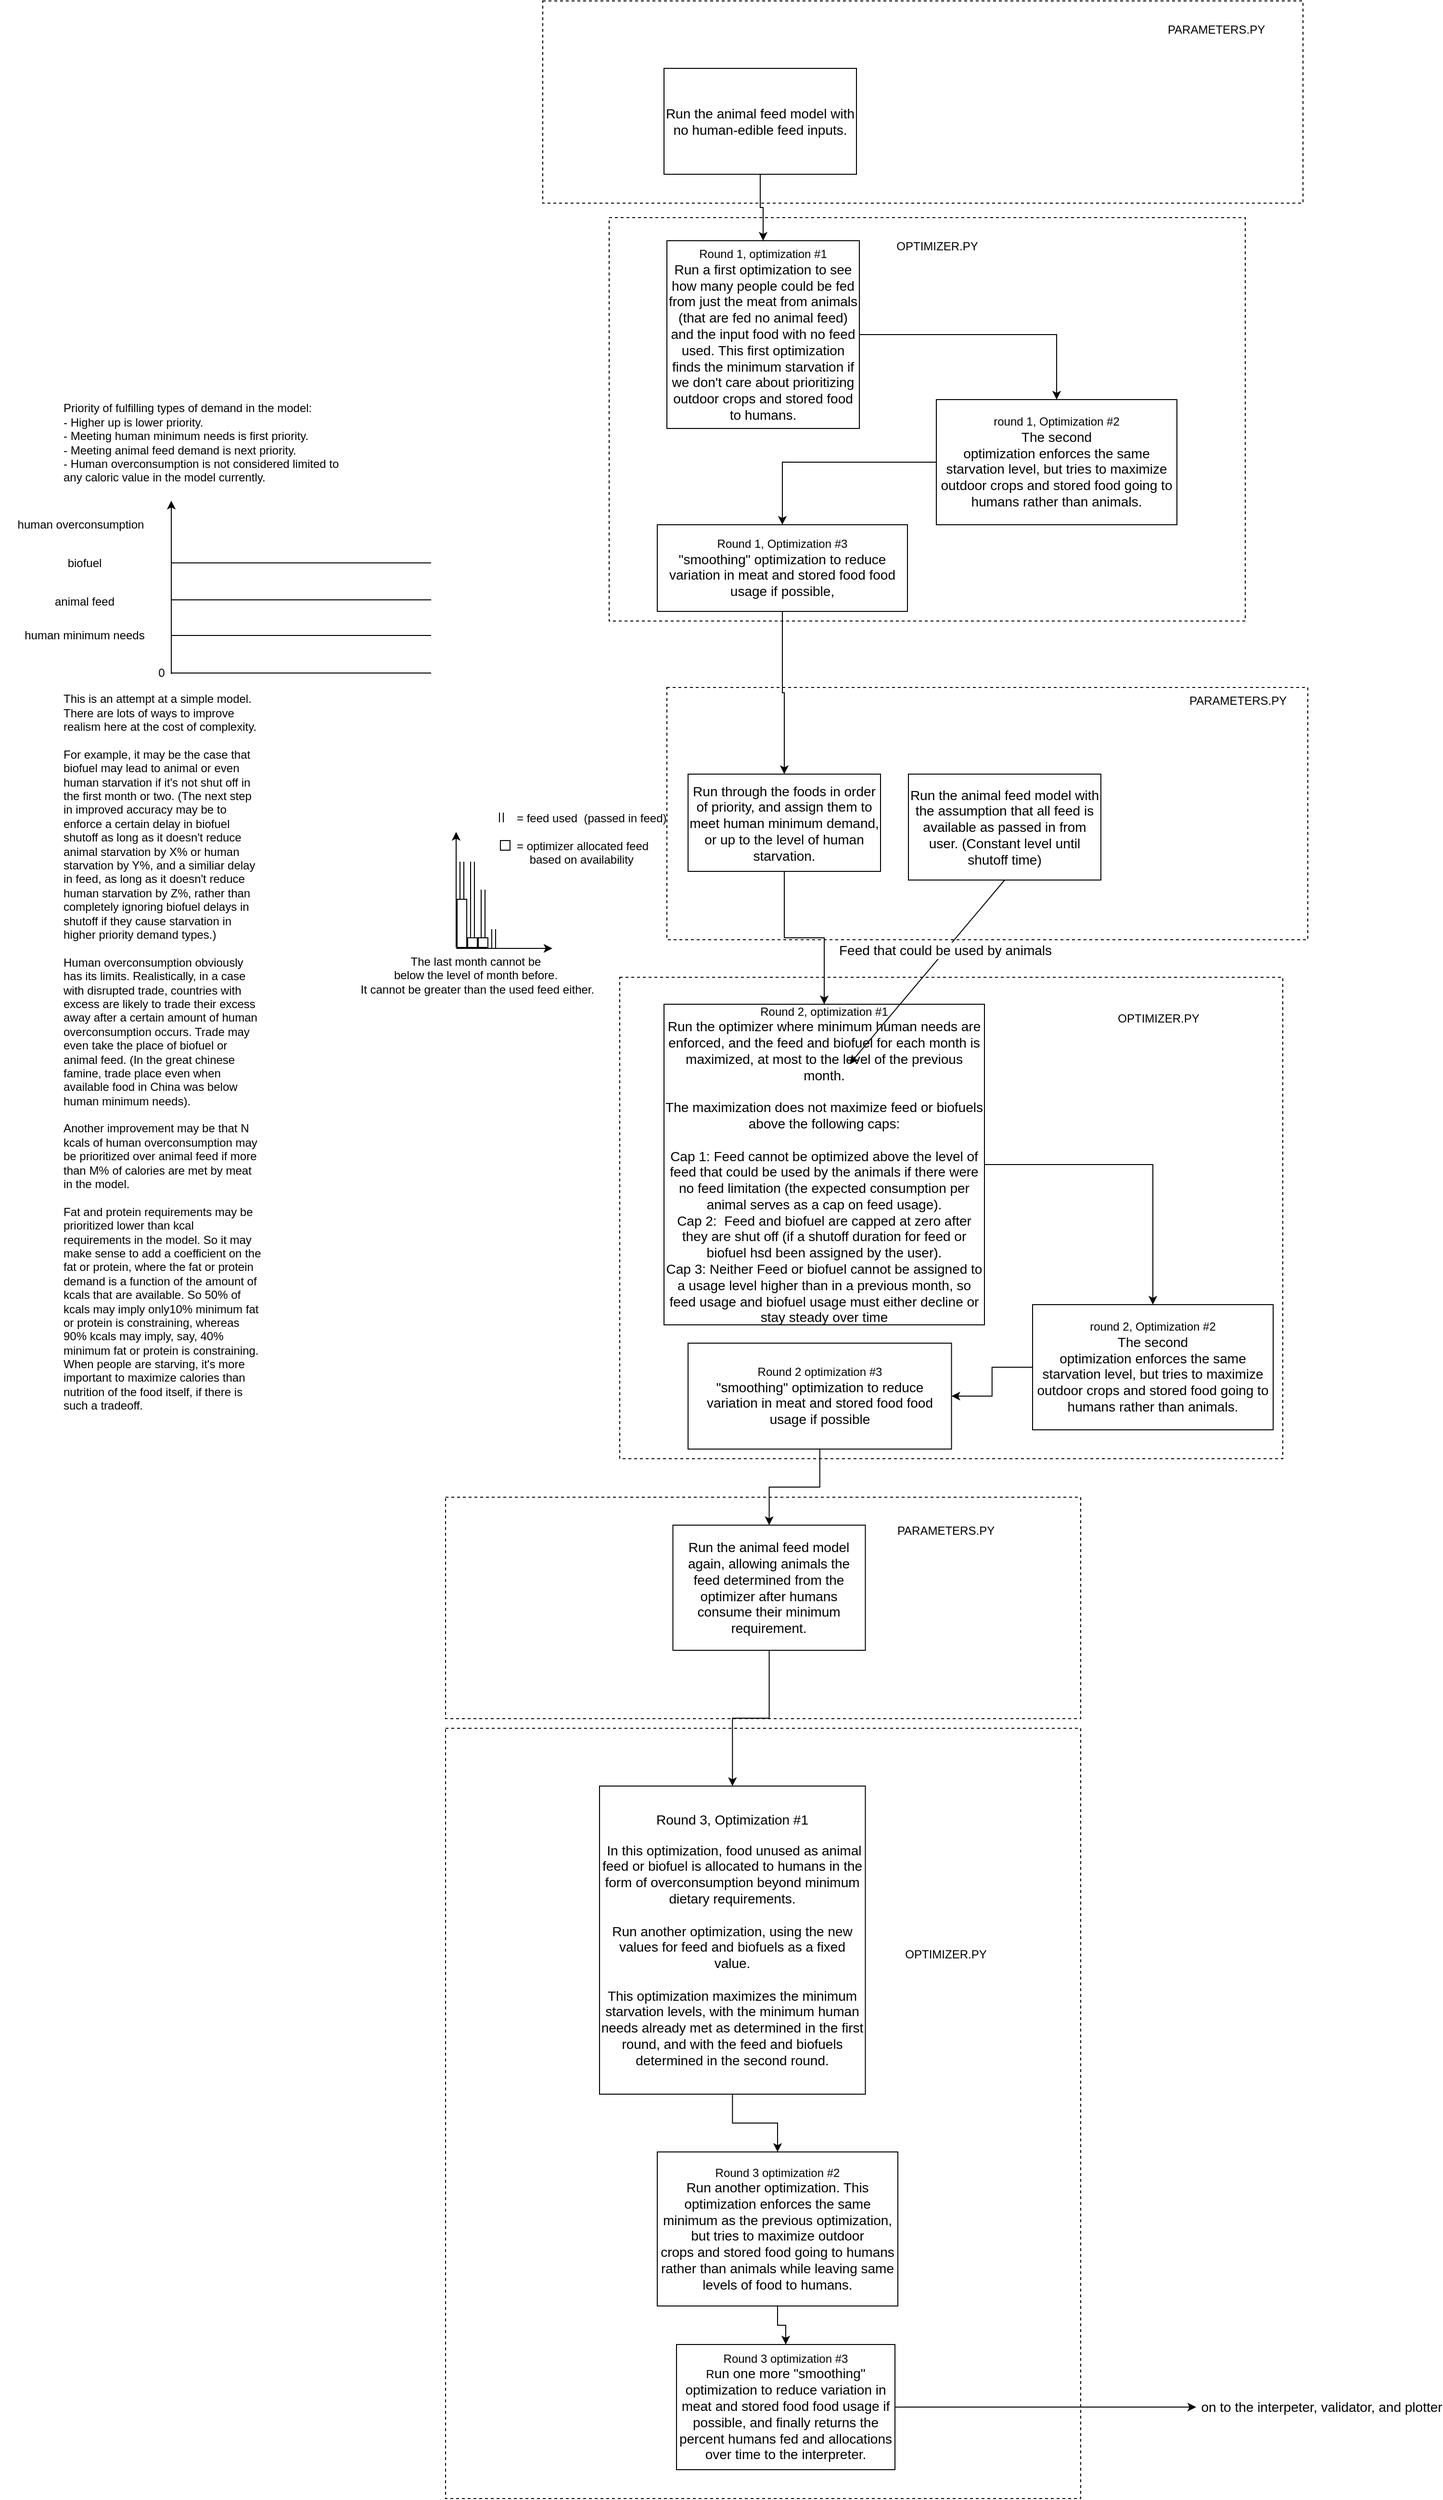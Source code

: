 <mxfile version="22.1.16" type="github">
  <diagram name="Page-1" id="jVV0RAuZTFDPRcbFIyok">
    <mxGraphModel dx="1670" dy="3119" grid="1" gridSize="10" guides="1" tooltips="1" connect="1" arrows="1" fold="1" page="1" pageScale="1" pageWidth="1654" pageHeight="2336" math="0" shadow="0">
      <root>
        <mxCell id="0" />
        <mxCell id="1" parent="0" />
        <mxCell id="fFBPuynCDvpoVIscwh-X-29" value="" style="rounded=0;whiteSpace=wrap;html=1;labelBackgroundColor=none;fillColor=none;dashed=1;" parent="1" vertex="1">
          <mxGeometry x="741" y="980" width="689" height="500" as="geometry" />
        </mxCell>
        <mxCell id="fFBPuynCDvpoVIscwh-X-30" value="" style="rounded=0;whiteSpace=wrap;html=1;labelBackgroundColor=none;fillColor=none;dashed=1;" parent="1" vertex="1">
          <mxGeometry x="790" y="679" width="666" height="262" as="geometry" />
        </mxCell>
        <mxCell id="iWHlyYUsSo8P8iGn-lNc-51" value="" style="rounded=0;whiteSpace=wrap;html=1;labelBackgroundColor=none;fillColor=none;dashed=1;" parent="1" vertex="1">
          <mxGeometry x="730" y="191" width="661" height="419" as="geometry" />
        </mxCell>
        <mxCell id="iWHlyYUsSo8P8iGn-lNc-49" value="" style="rounded=0;whiteSpace=wrap;html=1;labelBackgroundColor=none;fillColor=none;dashed=1;" parent="1" vertex="1">
          <mxGeometry x="661" y="-34" width="790" height="210" as="geometry" />
        </mxCell>
        <mxCell id="iWHlyYUsSo8P8iGn-lNc-35" value="" style="rounded=0;whiteSpace=wrap;html=1;labelBackgroundColor=none;fillColor=none;dashed=1;" parent="1" vertex="1">
          <mxGeometry x="560" y="1520" width="660" height="230" as="geometry" />
        </mxCell>
        <mxCell id="iWHlyYUsSo8P8iGn-lNc-37" value="" style="rounded=0;whiteSpace=wrap;html=1;labelBackgroundColor=none;fillColor=none;dashed=1;" parent="1" vertex="1">
          <mxGeometry x="560" y="1760" width="660" height="800" as="geometry" />
        </mxCell>
        <mxCell id="iWHlyYUsSo8P8iGn-lNc-30" style="edgeStyle=orthogonalEdgeStyle;rounded=0;orthogonalLoop=1;jettySize=auto;html=1;" parent="1" source="iWHlyYUsSo8P8iGn-lNc-5" target="iWHlyYUsSo8P8iGn-lNc-14" edge="1">
          <mxGeometry relative="1" as="geometry">
            <mxPoint x="896.25" y="1699" as="targetPoint" />
          </mxGeometry>
        </mxCell>
        <mxCell id="iWHlyYUsSo8P8iGn-lNc-5" value="&lt;font style=&quot;font-size: 14px;&quot;&gt;Run the animal feed model again, allowing animals the feed determined from the optimizer after humans consume their minimum requirement.&lt;/font&gt;" style="rounded=0;whiteSpace=wrap;html=1;" parent="1" vertex="1">
          <mxGeometry x="796.25" y="1549" width="200" height="130" as="geometry" />
        </mxCell>
        <mxCell id="5b77aljqS2cWQifpjOui-2" style="edgeStyle=orthogonalEdgeStyle;rounded=0;orthogonalLoop=1;jettySize=auto;html=1;entryX=0.5;entryY=0;entryDx=0;entryDy=0;" edge="1" parent="1" source="iWHlyYUsSo8P8iGn-lNc-12" target="5b77aljqS2cWQifpjOui-1">
          <mxGeometry relative="1" as="geometry" />
        </mxCell>
        <mxCell id="iWHlyYUsSo8P8iGn-lNc-12" value="Round 1, optimization #1&lt;br&gt;&lt;font style=&quot;font-size: 14px;&quot;&gt;Run a first optimization to see how many people could be fed from just the meat from animals (that are fed no animal feed) and the input food with no feed used. This first optimization finds the minimum starvation if we don&#39;t care about prioritizing outdoor crops and stored food to humans. &lt;br&gt;&lt;/font&gt;" style="rounded=0;whiteSpace=wrap;html=1;" parent="1" vertex="1">
          <mxGeometry x="790" y="215" width="200" height="195" as="geometry" />
        </mxCell>
        <mxCell id="5b77aljqS2cWQifpjOui-15" style="edgeStyle=orthogonalEdgeStyle;rounded=0;orthogonalLoop=1;jettySize=auto;html=1;" edge="1" parent="1" source="iWHlyYUsSo8P8iGn-lNc-14" target="5b77aljqS2cWQifpjOui-14">
          <mxGeometry relative="1" as="geometry" />
        </mxCell>
        <mxCell id="iWHlyYUsSo8P8iGn-lNc-14" value="&lt;div&gt;&lt;font style=&quot;font-size: 14px;&quot;&gt;Round 3, Optimization #1&lt;/font&gt;&lt;/div&gt;&lt;div&gt;&lt;br&gt;&lt;font style=&quot;font-size: 14px;&quot;&gt;&lt;font style=&quot;font-size: 14px;&quot;&gt;&amp;nbsp;In this optimization, food unused as animal feed or biofuel is allocated to humans in the form of overconsumption beyond minimum dietary requirements.&lt;br&gt;&lt;br&gt;&lt;/font&gt;&lt;/font&gt;&lt;/div&gt;&lt;div&gt;&lt;font style=&quot;font-size: 14px;&quot;&gt;Run another optimization, using the new values for feed and biofuels as a fixed value&lt;/font&gt;&lt;font style=&quot;font-size: 14px;&quot;&gt;. &lt;br&gt;&lt;/font&gt;&lt;/div&gt;&lt;div&gt;&lt;font style=&quot;font-size: 14px;&quot;&gt;&lt;br&gt;&lt;/font&gt;&lt;/div&gt;&lt;div&gt;&lt;font style=&quot;font-size: 14px;&quot;&gt;This&lt;/font&gt;&lt;font style=&quot;font-size: 14px;&quot;&gt; optimization maximizes the minimum starvation levels, with the minimum human needs already met as determined in the first round, and with the feed and biofuels determined in the second round. &lt;/font&gt;&lt;br&gt;&lt;/div&gt;" style="rounded=0;whiteSpace=wrap;html=1;" parent="1" vertex="1">
          <mxGeometry x="720" y="1820" width="276.25" height="320" as="geometry" />
        </mxCell>
        <mxCell id="iWHlyYUsSo8P8iGn-lNc-16" style="edgeStyle=orthogonalEdgeStyle;rounded=0;orthogonalLoop=1;jettySize=auto;html=1;entryX=0.5;entryY=0;entryDx=0;entryDy=0;" parent="1" source="iWHlyYUsSo8P8iGn-lNc-15" target="iWHlyYUsSo8P8iGn-lNc-12" edge="1">
          <mxGeometry relative="1" as="geometry" />
        </mxCell>
        <mxCell id="iWHlyYUsSo8P8iGn-lNc-15" value="&lt;font style=&quot;font-size: 14px;&quot;&gt;Run the animal feed model with no human-edible feed inputs.&lt;br&gt;&lt;/font&gt;" style="rounded=0;whiteSpace=wrap;html=1;" parent="1" vertex="1">
          <mxGeometry x="787" y="36" width="200" height="110" as="geometry" />
        </mxCell>
        <mxCell id="iWHlyYUsSo8P8iGn-lNc-33" value="" style="edgeStyle=orthogonalEdgeStyle;rounded=0;orthogonalLoop=1;jettySize=auto;html=1;" parent="1" source="iWHlyYUsSo8P8iGn-lNc-18" edge="1">
          <mxGeometry x="1" y="-12" relative="1" as="geometry">
            <mxPoint x="1340" y="2465" as="targetPoint" />
            <mxPoint x="10" y="-5" as="offset" />
          </mxGeometry>
        </mxCell>
        <mxCell id="iWHlyYUsSo8P8iGn-lNc-34" value="&lt;font style=&quot;font-size: 14px;&quot;&gt;on to the interpeter, validator, and plotter&lt;/font&gt;" style="edgeLabel;html=1;align=center;verticalAlign=middle;resizable=0;points=[];" parent="iWHlyYUsSo8P8iGn-lNc-33" vertex="1" connectable="0">
          <mxGeometry x="-0.026" y="-1" relative="1" as="geometry">
            <mxPoint x="290" y="-1" as="offset" />
          </mxGeometry>
        </mxCell>
        <mxCell id="iWHlyYUsSo8P8iGn-lNc-18" value="Round 3 optimization #3&lt;br&gt;R&lt;font style=&quot;font-size: 14px;&quot;&gt;un one more &quot;smoothing&quot; optimization to reduce variation in meat and stored food food usage if possible, and finally returns the percent humans fed and allocations over time to the interpreter.&lt;br&gt;&lt;/font&gt;" style="rounded=0;whiteSpace=wrap;html=1;" parent="1" vertex="1">
          <mxGeometry x="800" y="2400" width="227" height="130" as="geometry" />
        </mxCell>
        <mxCell id="iWHlyYUsSo8P8iGn-lNc-39" value="OPTIMIZER.PY" style="text;html=1;strokeColor=none;fillColor=none;align=center;verticalAlign=middle;whiteSpace=wrap;rounded=0;" parent="1" vertex="1">
          <mxGeometry x="1050" y="1980" width="60" height="30" as="geometry" />
        </mxCell>
        <mxCell id="iWHlyYUsSo8P8iGn-lNc-41" value="PARAMETERS.PY" style="text;html=1;strokeColor=none;fillColor=none;align=center;verticalAlign=middle;whiteSpace=wrap;rounded=0;" parent="1" vertex="1">
          <mxGeometry x="1050" y="1540" width="60" height="30" as="geometry" />
        </mxCell>
        <mxCell id="iWHlyYUsSo8P8iGn-lNc-50" value="PARAMETERS.PY" style="text;html=1;strokeColor=none;fillColor=none;align=center;verticalAlign=middle;whiteSpace=wrap;rounded=0;" parent="1" vertex="1">
          <mxGeometry x="1331" y="-19" width="60" height="30" as="geometry" />
        </mxCell>
        <mxCell id="iWHlyYUsSo8P8iGn-lNc-52" value="OPTIMIZER.PY" style="text;html=1;strokeColor=none;fillColor=none;align=center;verticalAlign=middle;whiteSpace=wrap;rounded=0;" parent="1" vertex="1">
          <mxGeometry x="1041" y="206" width="60" height="30" as="geometry" />
        </mxCell>
        <mxCell id="iWHlyYUsSo8P8iGn-lNc-53" value="" style="endArrow=classic;html=1;rounded=0;" parent="1" edge="1">
          <mxGeometry width="50" height="50" relative="1" as="geometry">
            <mxPoint x="275" y="665" as="sourcePoint" />
            <mxPoint x="275" y="485" as="targetPoint" />
          </mxGeometry>
        </mxCell>
        <mxCell id="iWHlyYUsSo8P8iGn-lNc-56" value="" style="endArrow=none;html=1;rounded=0;" parent="1" edge="1">
          <mxGeometry width="50" height="50" relative="1" as="geometry">
            <mxPoint x="275" y="625" as="sourcePoint" />
            <mxPoint x="545" y="625" as="targetPoint" />
          </mxGeometry>
        </mxCell>
        <mxCell id="iWHlyYUsSo8P8iGn-lNc-57" value="" style="endArrow=none;html=1;rounded=0;" parent="1" edge="1">
          <mxGeometry width="50" height="50" relative="1" as="geometry">
            <mxPoint x="275" y="588" as="sourcePoint" />
            <mxPoint x="545" y="588" as="targetPoint" />
          </mxGeometry>
        </mxCell>
        <mxCell id="iWHlyYUsSo8P8iGn-lNc-58" value="human minimum needs" style="text;html=1;strokeColor=none;fillColor=none;align=center;verticalAlign=middle;whiteSpace=wrap;rounded=0;" parent="1" vertex="1">
          <mxGeometry x="97" y="610" width="176" height="30" as="geometry" />
        </mxCell>
        <mxCell id="iWHlyYUsSo8P8iGn-lNc-59" value="animal feed" style="text;html=1;strokeColor=none;fillColor=none;align=center;verticalAlign=middle;whiteSpace=wrap;rounded=0;" parent="1" vertex="1">
          <mxGeometry x="140" y="575" width="90" height="30" as="geometry" />
        </mxCell>
        <mxCell id="iWHlyYUsSo8P8iGn-lNc-60" value="biofuel" style="text;html=1;strokeColor=none;fillColor=none;align=center;verticalAlign=middle;whiteSpace=wrap;rounded=0;" parent="1" vertex="1">
          <mxGeometry x="155" y="535" width="60" height="30" as="geometry" />
        </mxCell>
        <mxCell id="iWHlyYUsSo8P8iGn-lNc-61" value="" style="endArrow=none;html=1;rounded=0;" parent="1" edge="1">
          <mxGeometry width="50" height="50" relative="1" as="geometry">
            <mxPoint x="275" y="549.64" as="sourcePoint" />
            <mxPoint x="545" y="549.64" as="targetPoint" />
          </mxGeometry>
        </mxCell>
        <mxCell id="iWHlyYUsSo8P8iGn-lNc-62" value="human overconsumption" style="text;html=1;strokeColor=none;fillColor=none;align=center;verticalAlign=middle;whiteSpace=wrap;rounded=0;" parent="1" vertex="1">
          <mxGeometry x="101" y="495" width="160" height="30" as="geometry" />
        </mxCell>
        <mxCell id="iWHlyYUsSo8P8iGn-lNc-63" value="" style="endArrow=none;html=1;rounded=0;" parent="1" edge="1">
          <mxGeometry width="50" height="50" relative="1" as="geometry">
            <mxPoint x="275" y="664" as="sourcePoint" />
            <mxPoint x="545" y="664" as="targetPoint" />
          </mxGeometry>
        </mxCell>
        <mxCell id="iWHlyYUsSo8P8iGn-lNc-64" value="0" style="text;html=1;strokeColor=none;fillColor=none;align=center;verticalAlign=middle;whiteSpace=wrap;rounded=0;" parent="1" vertex="1">
          <mxGeometry x="215" y="649" width="100" height="30" as="geometry" />
        </mxCell>
        <mxCell id="iWHlyYUsSo8P8iGn-lNc-65" value="Priority of fulfilling types of demand in the model:&lt;br&gt;- Higher up is lower priority.&lt;br&gt;&lt;div&gt;- Meeting human minimum needs is first priority.&lt;/div&gt;&lt;div&gt;- Meeting animal feed demand is next priority.&lt;br&gt;&lt;/div&gt;- Human overconsumption is not considered limited to any caloric value in the model currently." style="text;html=1;strokeColor=none;fillColor=none;align=left;verticalAlign=middle;whiteSpace=wrap;rounded=0;" parent="1" vertex="1">
          <mxGeometry x="161" y="375" width="310" height="100" as="geometry" />
        </mxCell>
        <mxCell id="iWHlyYUsSo8P8iGn-lNc-66" value="This is an attempt at a simple model. There are lots of ways to improve realism here at the cost of complexity.&lt;br&gt;&lt;br&gt;&lt;div&gt;For example, it may be the case that biofuel may lead to animal or even human starvation if it&#39;s not shut off in the first month or two. (The next step in improved accuracy may be to enforce a certain delay in biofuel shutoff as long as it doesn&#39;t reduce animal starvation by X% or human starvation by Y%, and a similiar delay in feed, as long as it doesn&#39;t reduce human starvation by Z%, rather than completely ignoring biofuel delays in shutoff if they cause starvation in higher priority demand types.)&lt;/div&gt;&lt;br&gt;&lt;div&gt;Human overconsumption obviously has its limits. Realistically, in a case with disrupted trade, countries with excess are likely to trade their excess away after a certain amount of human overconsumption occurs. Trade may even take the place of biofuel or animal feed. (In the great chinese famine, trade  place even when available food in China was below human minimum needs).&lt;br&gt;&lt;br&gt;Another improvement may be that N kcals of human overconsumption may be prioritized over animal feed if more than M% of calories are met by meat in the model.&amp;nbsp; &lt;br&gt;&lt;/div&gt;&lt;div&gt;&lt;br&gt;Fat and protein requirements may be prioritized lower than kcal requirements in the model. So it may make sense to add a coefficient on the fat or protein, where the fat or protein demand is a function of the amount of kcals that are available. So 50% of kcals may imply only10% minimum fat or protein is constraining, whereas 90% kcals may imply, say, 40% minimum fat or protein is constraining. When people are starving, it&#39;s more important to maximize calories than nutrition of the food itself, if there is such a tradeoff.&lt;br&gt;&lt;/div&gt;" style="text;html=1;strokeColor=none;fillColor=none;align=left;verticalAlign=middle;whiteSpace=wrap;rounded=0;" parent="1" vertex="1">
          <mxGeometry x="161" y="688" width="210" height="740" as="geometry" />
        </mxCell>
        <mxCell id="fFBPuynCDvpoVIscwh-X-1" value="&lt;font style=&quot;font-size: 14px;&quot;&gt;Run the animal feed model with the assumption that all feed is available as passed in from user. (Constant level until shutoff time)&lt;br&gt;&lt;/font&gt;" style="rounded=0;whiteSpace=wrap;html=1;" parent="1" vertex="1">
          <mxGeometry x="1041" y="769" width="200" height="110" as="geometry" />
        </mxCell>
        <mxCell id="5b77aljqS2cWQifpjOui-11" style="edgeStyle=orthogonalEdgeStyle;rounded=0;orthogonalLoop=1;jettySize=auto;html=1;entryX=0.5;entryY=0;entryDx=0;entryDy=0;" edge="1" parent="1" source="fFBPuynCDvpoVIscwh-X-3" target="5b77aljqS2cWQifpjOui-10">
          <mxGeometry relative="1" as="geometry" />
        </mxCell>
        <mxCell id="fFBPuynCDvpoVIscwh-X-3" value="Round 2, optimization #1&lt;br&gt;&lt;div&gt;&lt;font style=&quot;font-size: 14px;&quot;&gt;Run the optimizer where minimum human needs are enforced, and the feed and biofuel for each month is maximized, at most to the level of the previous month.&lt;/font&gt;&lt;/div&gt;&lt;div&gt;&lt;font style=&quot;font-size: 14px;&quot;&gt;&lt;br&gt;&lt;/font&gt;&lt;/div&gt;&lt;div&gt;&lt;font style=&quot;font-size: 14px;&quot;&gt;The maximization does not maximize feed or biofuels above the following caps:&lt;/font&gt;&lt;/div&gt;&lt;div&gt;&lt;font style=&quot;font-size: 14px;&quot;&gt;&lt;br&gt;&lt;/font&gt;&lt;/div&gt;&lt;div&gt;&lt;font style=&quot;font-size: 14px;&quot;&gt;Cap 1: Feed cannot be optimized above the level of feed that could be used by the animals if there were no feed limitation (the expected consumption per animal serves as a cap on feed usage).&lt;br&gt;&lt;/font&gt;&lt;/div&gt;&lt;div&gt;&lt;font style=&quot;font-size: 14px;&quot;&gt;Cap 2:&amp;nbsp; Feed and biofuel are capped at zero after they are shut off (if a shutoff duration for feed or biofuel hsd been assigned by the user).&lt;/font&gt;&lt;/div&gt;&lt;font style=&quot;font-size: 14px;&quot;&gt;Cap 3: Neither Feed or biofuel cannot be assigned to a usage level higher than in a previous month, so feed usage and biofuel usage must either decline or stay steady over time&lt;br&gt;&lt;/font&gt;" style="whiteSpace=wrap;html=1;aspect=fixed;" parent="1" vertex="1">
          <mxGeometry x="787" y="1008" width="333" height="333" as="geometry" />
        </mxCell>
        <mxCell id="fFBPuynCDvpoVIscwh-X-5" value="" style="endArrow=classic;html=1;rounded=0;entryX=1;entryY=0.5;entryDx=0;entryDy=0;exitX=0.5;exitY=1;exitDx=0;exitDy=0;" parent="1" source="fFBPuynCDvpoVIscwh-X-1" edge="1">
          <mxGeometry width="50" height="50" relative="1" as="geometry">
            <mxPoint x="1278" y="1070" as="sourcePoint" />
            <mxPoint x="980" y="1070" as="targetPoint" />
          </mxGeometry>
        </mxCell>
        <mxCell id="fFBPuynCDvpoVIscwh-X-27" value="&lt;font style=&quot;font-size: 14px;&quot;&gt;&lt;font style=&quot;font-size: 14px;&quot;&gt;Feed that could be used by animals&lt;/font&gt;&lt;/font&gt;" style="edgeLabel;html=1;align=center;verticalAlign=middle;resizable=0;points=[];" parent="fFBPuynCDvpoVIscwh-X-5" vertex="1" connectable="0">
          <mxGeometry x="-0.236" y="-1" relative="1" as="geometry">
            <mxPoint as="offset" />
          </mxGeometry>
        </mxCell>
        <mxCell id="fFBPuynCDvpoVIscwh-X-7" value="" style="endArrow=classic;html=1;rounded=0;" parent="1" edge="1">
          <mxGeometry width="50" height="50" relative="1" as="geometry">
            <mxPoint x="571" y="950" as="sourcePoint" />
            <mxPoint x="671" y="950" as="targetPoint" />
          </mxGeometry>
        </mxCell>
        <mxCell id="fFBPuynCDvpoVIscwh-X-8" value="" style="endArrow=classic;html=1;rounded=0;" parent="1" edge="1">
          <mxGeometry width="50" height="50" relative="1" as="geometry">
            <mxPoint x="571" y="949" as="sourcePoint" />
            <mxPoint x="571" y="829" as="targetPoint" />
          </mxGeometry>
        </mxCell>
        <mxCell id="fFBPuynCDvpoVIscwh-X-10" value="" style="shape=link;html=1;rounded=0;labelBorderColor=default;labelBackgroundColor=#050505;" parent="1" edge="1">
          <mxGeometry width="100" relative="1" as="geometry">
            <mxPoint x="577" y="950" as="sourcePoint" />
            <mxPoint x="577" y="860" as="targetPoint" />
          </mxGeometry>
        </mxCell>
        <mxCell id="fFBPuynCDvpoVIscwh-X-11" value="" style="shape=link;html=1;rounded=0;labelBorderColor=default;labelBackgroundColor=#050505;fillColor=#fff2cc;strokeColor=#000000;" parent="1" edge="1">
          <mxGeometry width="100" relative="1" as="geometry">
            <mxPoint x="588" y="950" as="sourcePoint" />
            <mxPoint x="588" y="860" as="targetPoint" />
          </mxGeometry>
        </mxCell>
        <mxCell id="fFBPuynCDvpoVIscwh-X-12" value="" style="shape=link;html=1;rounded=0;labelBorderColor=default;labelBackgroundColor=#050505;" parent="1" edge="1">
          <mxGeometry width="100" relative="1" as="geometry">
            <mxPoint x="599" y="950" as="sourcePoint" />
            <mxPoint x="599" y="889" as="targetPoint" />
          </mxGeometry>
        </mxCell>
        <mxCell id="fFBPuynCDvpoVIscwh-X-13" value="" style="shape=link;html=1;rounded=0;labelBorderColor=default;labelBackgroundColor=#050505;" parent="1" edge="1">
          <mxGeometry width="100" relative="1" as="geometry">
            <mxPoint x="610" y="950" as="sourcePoint" />
            <mxPoint x="610" y="930" as="targetPoint" />
          </mxGeometry>
        </mxCell>
        <mxCell id="fFBPuynCDvpoVIscwh-X-17" value="" style="rounded=0;whiteSpace=wrap;html=1;" parent="1" vertex="1">
          <mxGeometry x="572" y="899" width="10" height="50" as="geometry" />
        </mxCell>
        <mxCell id="fFBPuynCDvpoVIscwh-X-19" value="" style="rounded=0;whiteSpace=wrap;html=1;movable=1;resizable=1;rotatable=1;deletable=1;editable=1;locked=0;connectable=1;" parent="1" vertex="1">
          <mxGeometry x="583" y="939" width="10" height="10" as="geometry" />
        </mxCell>
        <mxCell id="fFBPuynCDvpoVIscwh-X-20" value="" style="rounded=0;whiteSpace=wrap;html=1;movable=1;resizable=1;rotatable=1;deletable=1;editable=1;locked=0;connectable=1;" parent="1" vertex="1">
          <mxGeometry x="594" y="939" width="10" height="10" as="geometry" />
        </mxCell>
        <mxCell id="fFBPuynCDvpoVIscwh-X-21" value="" style="shape=link;html=1;rounded=0;labelBorderColor=default;labelBackgroundColor=#050505;" parent="1" edge="1">
          <mxGeometry width="100" relative="1" as="geometry">
            <mxPoint x="618" y="819" as="sourcePoint" />
            <mxPoint x="618" y="809" as="targetPoint" />
          </mxGeometry>
        </mxCell>
        <mxCell id="fFBPuynCDvpoVIscwh-X-22" value="&lt;div align=&quot;left&quot;&gt;= feed used&amp;nbsp; (passed in feed)&amp;nbsp; &lt;br&gt;&lt;/div&gt;&lt;div align=&quot;left&quot;&gt;&lt;br&gt;&lt;/div&gt;&lt;div align=&quot;left&quot;&gt;= optimizer allocated feed&lt;br&gt;&lt;/div&gt;&amp;nbsp;&amp;nbsp;&amp;nbsp; based on availability" style="text;html=1;align=left;verticalAlign=middle;resizable=0;points=[];autosize=1;strokeColor=none;fillColor=none;" parent="1" vertex="1">
          <mxGeometry x="632" y="801" width="180" height="70" as="geometry" />
        </mxCell>
        <mxCell id="fFBPuynCDvpoVIscwh-X-23" value="" style="rounded=0;whiteSpace=wrap;html=1;movable=1;resizable=1;rotatable=1;deletable=1;editable=1;locked=0;connectable=1;" parent="1" vertex="1">
          <mxGeometry x="617" y="838" width="10" height="10" as="geometry" />
        </mxCell>
        <mxCell id="fFBPuynCDvpoVIscwh-X-24" value="&lt;div&gt;The last month cannot be &lt;br&gt;&lt;/div&gt;&lt;div&gt;below the level of month before.&lt;/div&gt;&amp;nbsp;It cannot be greater than the used feed either." style="text;html=1;align=center;verticalAlign=middle;resizable=0;points=[];autosize=1;strokeColor=none;fillColor=none;" parent="1" vertex="1">
          <mxGeometry x="456" y="948" width="270" height="60" as="geometry" />
        </mxCell>
        <mxCell id="fFBPuynCDvpoVIscwh-X-33" style="edgeStyle=orthogonalEdgeStyle;rounded=0;orthogonalLoop=1;jettySize=auto;html=1;" parent="1" source="fFBPuynCDvpoVIscwh-X-25" target="fFBPuynCDvpoVIscwh-X-3" edge="1">
          <mxGeometry relative="1" as="geometry" />
        </mxCell>
        <mxCell id="fFBPuynCDvpoVIscwh-X-25" value="&lt;font style=&quot;font-size: 14px;&quot;&gt;Run through the foods in order of priority, and assign them to meet human minimum demand, or up to the level of human starvation.&lt;/font&gt;" style="rounded=0;whiteSpace=wrap;html=1;" parent="1" vertex="1">
          <mxGeometry x="812" y="769" width="200" height="101" as="geometry" />
        </mxCell>
        <UserObject label="PARAMETERS.PY" link="PARAMETERS.PY" id="fFBPuynCDvpoVIscwh-X-35">
          <mxCell style="text;whiteSpace=wrap;html=1;" parent="1" vertex="1">
            <mxGeometry x="1331" y="679" width="130" height="40" as="geometry" />
          </mxCell>
        </UserObject>
        <mxCell id="fFBPuynCDvpoVIscwh-X-36" value="OPTIMIZER.PY" style="text;html=1;strokeColor=none;fillColor=none;align=center;verticalAlign=middle;whiteSpace=wrap;rounded=0;" parent="1" vertex="1">
          <mxGeometry x="1271" y="1008" width="60" height="30" as="geometry" />
        </mxCell>
        <mxCell id="5b77aljqS2cWQifpjOui-4" style="edgeStyle=orthogonalEdgeStyle;rounded=0;orthogonalLoop=1;jettySize=auto;html=1;entryX=0.5;entryY=0;entryDx=0;entryDy=0;" edge="1" parent="1" source="5b77aljqS2cWQifpjOui-1" target="5b77aljqS2cWQifpjOui-3">
          <mxGeometry relative="1" as="geometry" />
        </mxCell>
        <mxCell id="5b77aljqS2cWQifpjOui-1" value=" round 1, Optimization #2&lt;br&gt;&lt;font style=&quot;font-size: 14px;&quot;&gt;The second &lt;br&gt;optimization enforces the same starvation level, but tries to maximize &lt;br&gt;outdoor crops and stored food going to humans rather than animals.&lt;/font&gt;" style="rounded=0;whiteSpace=wrap;html=1;" vertex="1" parent="1">
          <mxGeometry x="1070" y="380" width="250" height="130" as="geometry" />
        </mxCell>
        <mxCell id="5b77aljqS2cWQifpjOui-5" style="edgeStyle=orthogonalEdgeStyle;rounded=0;orthogonalLoop=1;jettySize=auto;html=1;" edge="1" parent="1" source="5b77aljqS2cWQifpjOui-3" target="fFBPuynCDvpoVIscwh-X-25">
          <mxGeometry relative="1" as="geometry" />
        </mxCell>
        <mxCell id="5b77aljqS2cWQifpjOui-3" value="Round 1, Optimization #3&lt;br&gt;&lt;div&gt;&lt;font style=&quot;font-size: 14px;&quot;&gt;&quot;smoothing&quot; optimization to reduce variation in meat and stored food food usage if possible, &lt;/font&gt;&lt;/div&gt;" style="rounded=0;whiteSpace=wrap;html=1;" vertex="1" parent="1">
          <mxGeometry x="780" y="510" width="260" height="90" as="geometry" />
        </mxCell>
        <mxCell id="5b77aljqS2cWQifpjOui-13" style="edgeStyle=orthogonalEdgeStyle;rounded=0;orthogonalLoop=1;jettySize=auto;html=1;" edge="1" parent="1" source="5b77aljqS2cWQifpjOui-9" target="iWHlyYUsSo8P8iGn-lNc-5">
          <mxGeometry relative="1" as="geometry" />
        </mxCell>
        <mxCell id="5b77aljqS2cWQifpjOui-9" value="&lt;div&gt;Round 2 optimization #3&lt;br&gt;&lt;/div&gt;&lt;div&gt;&lt;font style=&quot;font-size: 14px;&quot;&gt;&quot;smoothing&quot; optimization to reduce variation in meat and stored food food usage if possible &lt;/font&gt;&lt;/div&gt;" style="rounded=0;whiteSpace=wrap;html=1;" vertex="1" parent="1">
          <mxGeometry x="812" y="1360" width="273.75" height="110" as="geometry" />
        </mxCell>
        <mxCell id="5b77aljqS2cWQifpjOui-12" style="edgeStyle=orthogonalEdgeStyle;rounded=0;orthogonalLoop=1;jettySize=auto;html=1;" edge="1" parent="1" source="5b77aljqS2cWQifpjOui-10" target="5b77aljqS2cWQifpjOui-9">
          <mxGeometry relative="1" as="geometry" />
        </mxCell>
        <mxCell id="5b77aljqS2cWQifpjOui-10" value=" round 2, Optimization #2&lt;br&gt;&lt;font style=&quot;font-size: 14px;&quot;&gt;The second &lt;br&gt;optimization enforces the same starvation level, but tries to maximize &lt;br&gt;outdoor crops and stored food going to humans rather than animals.&lt;/font&gt;" style="rounded=0;whiteSpace=wrap;html=1;" vertex="1" parent="1">
          <mxGeometry x="1170" y="1320" width="250" height="130" as="geometry" />
        </mxCell>
        <mxCell id="5b77aljqS2cWQifpjOui-16" style="edgeStyle=orthogonalEdgeStyle;rounded=0;orthogonalLoop=1;jettySize=auto;html=1;" edge="1" parent="1" source="5b77aljqS2cWQifpjOui-14" target="iWHlyYUsSo8P8iGn-lNc-18">
          <mxGeometry relative="1" as="geometry" />
        </mxCell>
        <mxCell id="5b77aljqS2cWQifpjOui-14" value="Round 3 optimization #2&lt;br&gt;&lt;font style=&quot;font-size: 14px;&quot;&gt;Run another optimization. This&lt;br&gt;optimization enforces the same minimum as the previous optimization, but tries to maximize outdoor &lt;br&gt;crops and stored food going to humans rather than animals while leaving same levels of food to humans.&lt;/font&gt;" style="rounded=0;whiteSpace=wrap;html=1;" vertex="1" parent="1">
          <mxGeometry x="780" y="2200" width="250" height="160" as="geometry" />
        </mxCell>
      </root>
    </mxGraphModel>
  </diagram>
</mxfile>
